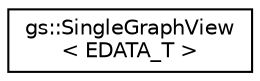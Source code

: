 digraph "Graphical Class Hierarchy"
{
 // LATEX_PDF_SIZE
  edge [fontname="Helvetica",fontsize="10",labelfontname="Helvetica",labelfontsize="10"];
  node [fontname="Helvetica",fontsize="10",shape=record];
  rankdir="LR";
  Node0 [label="gs::SingleGraphView\l\< EDATA_T \>",height=0.2,width=0.4,color="black", fillcolor="white", style="filled",URL="$classgs_1_1SingleGraphView.html",tooltip=" "];
}
